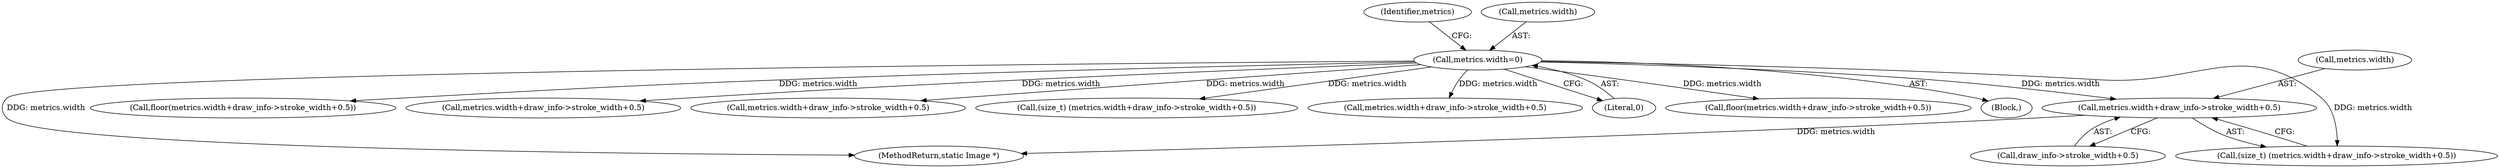 digraph "0_ImageMagick_0474237508f39c4f783208123431815f1ededb76@pointer" {
"1000236" [label="(Call,metrics.width+draw_info->stroke_width+0.5)"];
"1000200" [label="(Call,metrics.width=0)"];
"1000237" [label="(Call,metrics.width)"];
"1000236" [label="(Call,metrics.width+draw_info->stroke_width+0.5)"];
"1000234" [label="(Call,(size_t) (metrics.width+draw_info->stroke_width+0.5))"];
"1000471" [label="(Call,floor(metrics.width+draw_info->stroke_width+0.5))"];
"1000628" [label="(Call,metrics.width+draw_info->stroke_width+0.5)"];
"1000207" [label="(Identifier,metrics)"];
"1000472" [label="(Call,metrics.width+draw_info->stroke_width+0.5)"];
"1000626" [label="(Call,(size_t) (metrics.width+draw_info->stroke_width+0.5))"];
"1000332" [label="(Call,metrics.width+draw_info->stroke_width+0.5)"];
"1000200" [label="(Call,metrics.width=0)"];
"1000204" [label="(Literal,0)"];
"1000240" [label="(Call,draw_info->stroke_width+0.5)"];
"1000201" [label="(Call,metrics.width)"];
"1000842" [label="(MethodReturn,static Image *)"];
"1000331" [label="(Call,floor(metrics.width+draw_info->stroke_width+0.5))"];
"1000106" [label="(Block,)"];
"1000236" -> "1000234"  [label="AST: "];
"1000236" -> "1000240"  [label="CFG: "];
"1000237" -> "1000236"  [label="AST: "];
"1000240" -> "1000236"  [label="AST: "];
"1000234" -> "1000236"  [label="CFG: "];
"1000236" -> "1000842"  [label="DDG: metrics.width"];
"1000200" -> "1000236"  [label="DDG: metrics.width"];
"1000200" -> "1000106"  [label="AST: "];
"1000200" -> "1000204"  [label="CFG: "];
"1000201" -> "1000200"  [label="AST: "];
"1000204" -> "1000200"  [label="AST: "];
"1000207" -> "1000200"  [label="CFG: "];
"1000200" -> "1000842"  [label="DDG: metrics.width"];
"1000200" -> "1000234"  [label="DDG: metrics.width"];
"1000200" -> "1000331"  [label="DDG: metrics.width"];
"1000200" -> "1000332"  [label="DDG: metrics.width"];
"1000200" -> "1000471"  [label="DDG: metrics.width"];
"1000200" -> "1000472"  [label="DDG: metrics.width"];
"1000200" -> "1000626"  [label="DDG: metrics.width"];
"1000200" -> "1000628"  [label="DDG: metrics.width"];
}
